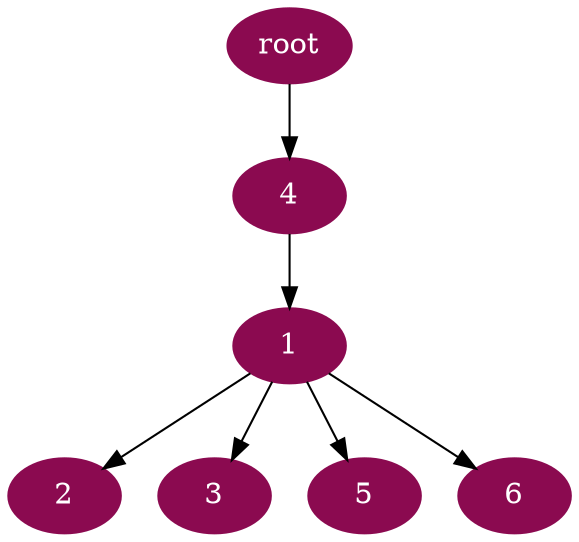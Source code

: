digraph G {
node [color=deeppink4, style=filled, fontcolor=white];
4 -> 1;
1 -> 2;
1 -> 3;
"root" -> 4;
1 -> 5;
1 -> 6;
}
